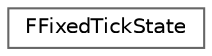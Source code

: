 digraph "Graphical Class Hierarchy"
{
 // INTERACTIVE_SVG=YES
 // LATEX_PDF_SIZE
  bgcolor="transparent";
  edge [fontname=Helvetica,fontsize=10,labelfontname=Helvetica,labelfontsize=10];
  node [fontname=Helvetica,fontsize=10,shape=box,height=0.2,width=0.4];
  rankdir="LR";
  Node0 [id="Node000000",label="FFixedTickState",height=0.2,width=0.4,color="grey40", fillcolor="white", style="filled",URL="$d9/dc7/structFFixedTickState.html",tooltip=" "];
}

